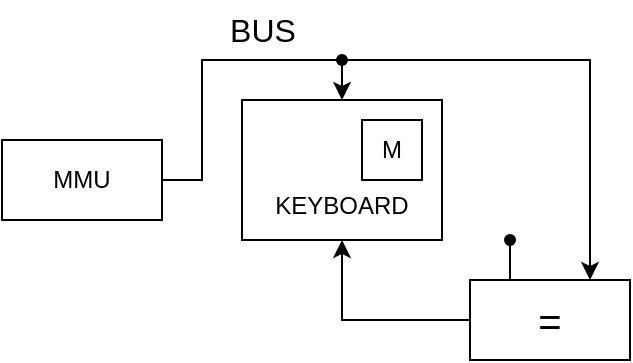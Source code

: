 <mxfile>
    <diagram id="8uj1VDcLPRK4Ry9O62sX" name="Pagina-1">
        <mxGraphModel dx="379" dy="272" grid="1" gridSize="10" guides="1" tooltips="1" connect="1" arrows="1" fold="1" page="1" pageScale="1" pageWidth="827" pageHeight="1169" math="0" shadow="0">
            <root>
                <mxCell id="0"/>
                <mxCell id="1" parent="0"/>
                <mxCell id="4" style="edgeStyle=orthogonalEdgeStyle;html=1;exitX=1;exitY=0.5;exitDx=0;exitDy=0;entryX=0.064;entryY=0.572;entryDx=0;entryDy=0;entryPerimeter=0;endArrow=none;endFill=0;rounded=0;" edge="1" parent="1" source="2" target="10">
                    <mxGeometry relative="1" as="geometry">
                        <mxPoint x="310" y="180" as="targetPoint"/>
                        <Array as="points">
                            <mxPoint x="240" y="260"/>
                            <mxPoint x="240" y="200"/>
                        </Array>
                    </mxGeometry>
                </mxCell>
                <mxCell id="2" value="MMU" style="rounded=0;whiteSpace=wrap;html=1;" vertex="1" parent="1">
                    <mxGeometry x="140" y="240" width="80" height="40" as="geometry"/>
                </mxCell>
                <mxCell id="5" value="KEYBOARD" style="rounded=0;whiteSpace=wrap;html=1;spacingTop=35;" vertex="1" parent="1">
                    <mxGeometry x="260" y="220" width="100" height="70" as="geometry"/>
                </mxCell>
                <mxCell id="6" value="M" style="rounded=0;whiteSpace=wrap;html=1;" vertex="1" parent="1">
                    <mxGeometry x="320" y="230" width="30" height="30" as="geometry"/>
                </mxCell>
                <mxCell id="13" style="edgeStyle=orthogonalEdgeStyle;rounded=0;html=1;entryX=0.5;entryY=1;entryDx=0;entryDy=0;fontSize=20;endArrow=classic;endFill=1;" edge="1" parent="1" source="7" target="5">
                    <mxGeometry relative="1" as="geometry"/>
                </mxCell>
                <mxCell id="16" value="" style="edgeStyle=orthogonalEdgeStyle;rounded=0;html=1;exitX=0.25;exitY=0;exitDx=0;exitDy=0;fontSize=9;endArrow=none;endFill=0;" edge="1" parent="1" source="7" target="17">
                    <mxGeometry x="1" y="10" relative="1" as="geometry">
                        <mxPoint x="394" y="290" as="targetPoint"/>
                        <Array as="points">
                            <mxPoint x="394" y="290"/>
                        </Array>
                        <mxPoint y="-10" as="offset"/>
                    </mxGeometry>
                </mxCell>
                <mxCell id="7" value="=" style="rounded=0;whiteSpace=wrap;html=1;fontSize=20;" vertex="1" parent="1">
                    <mxGeometry x="374" y="310" width="80" height="40" as="geometry"/>
                </mxCell>
                <mxCell id="11" style="edgeStyle=orthogonalEdgeStyle;html=1;entryX=0.5;entryY=0;entryDx=0;entryDy=0;fontSize=20;" edge="1" parent="1" source="10" target="5">
                    <mxGeometry relative="1" as="geometry"/>
                </mxCell>
                <mxCell id="12" style="edgeStyle=orthogonalEdgeStyle;rounded=0;html=1;entryX=0.75;entryY=0;entryDx=0;entryDy=0;fontSize=20;endArrow=classic;endFill=1;" edge="1" parent="1" source="10" target="7">
                    <mxGeometry relative="1" as="geometry"/>
                </mxCell>
                <mxCell id="10" value="" style="shape=waypoint;sketch=0;fillStyle=solid;size=6;pointerEvents=1;points=[];fillColor=none;resizable=0;rotatable=0;perimeter=centerPerimeter;snapToPoint=1;fontSize=12;" vertex="1" parent="1">
                    <mxGeometry x="300" y="190" width="20" height="20" as="geometry"/>
                </mxCell>
                <mxCell id="14" value="BUS" style="text;html=1;align=center;verticalAlign=middle;resizable=0;points=[];autosize=1;strokeColor=none;fillColor=none;fontSize=16;" vertex="1" parent="1">
                    <mxGeometry x="240" y="170" width="60" height="30" as="geometry"/>
                </mxCell>
                <mxCell id="17" value="" style="shape=waypoint;sketch=0;fillStyle=solid;size=6;pointerEvents=1;points=[];fillColor=none;resizable=0;rotatable=0;perimeter=centerPerimeter;snapToPoint=1;fontSize=12;" vertex="1" parent="1">
                    <mxGeometry x="384" y="280" width="20" height="20" as="geometry"/>
                </mxCell>
            </root>
        </mxGraphModel>
    </diagram>
</mxfile>